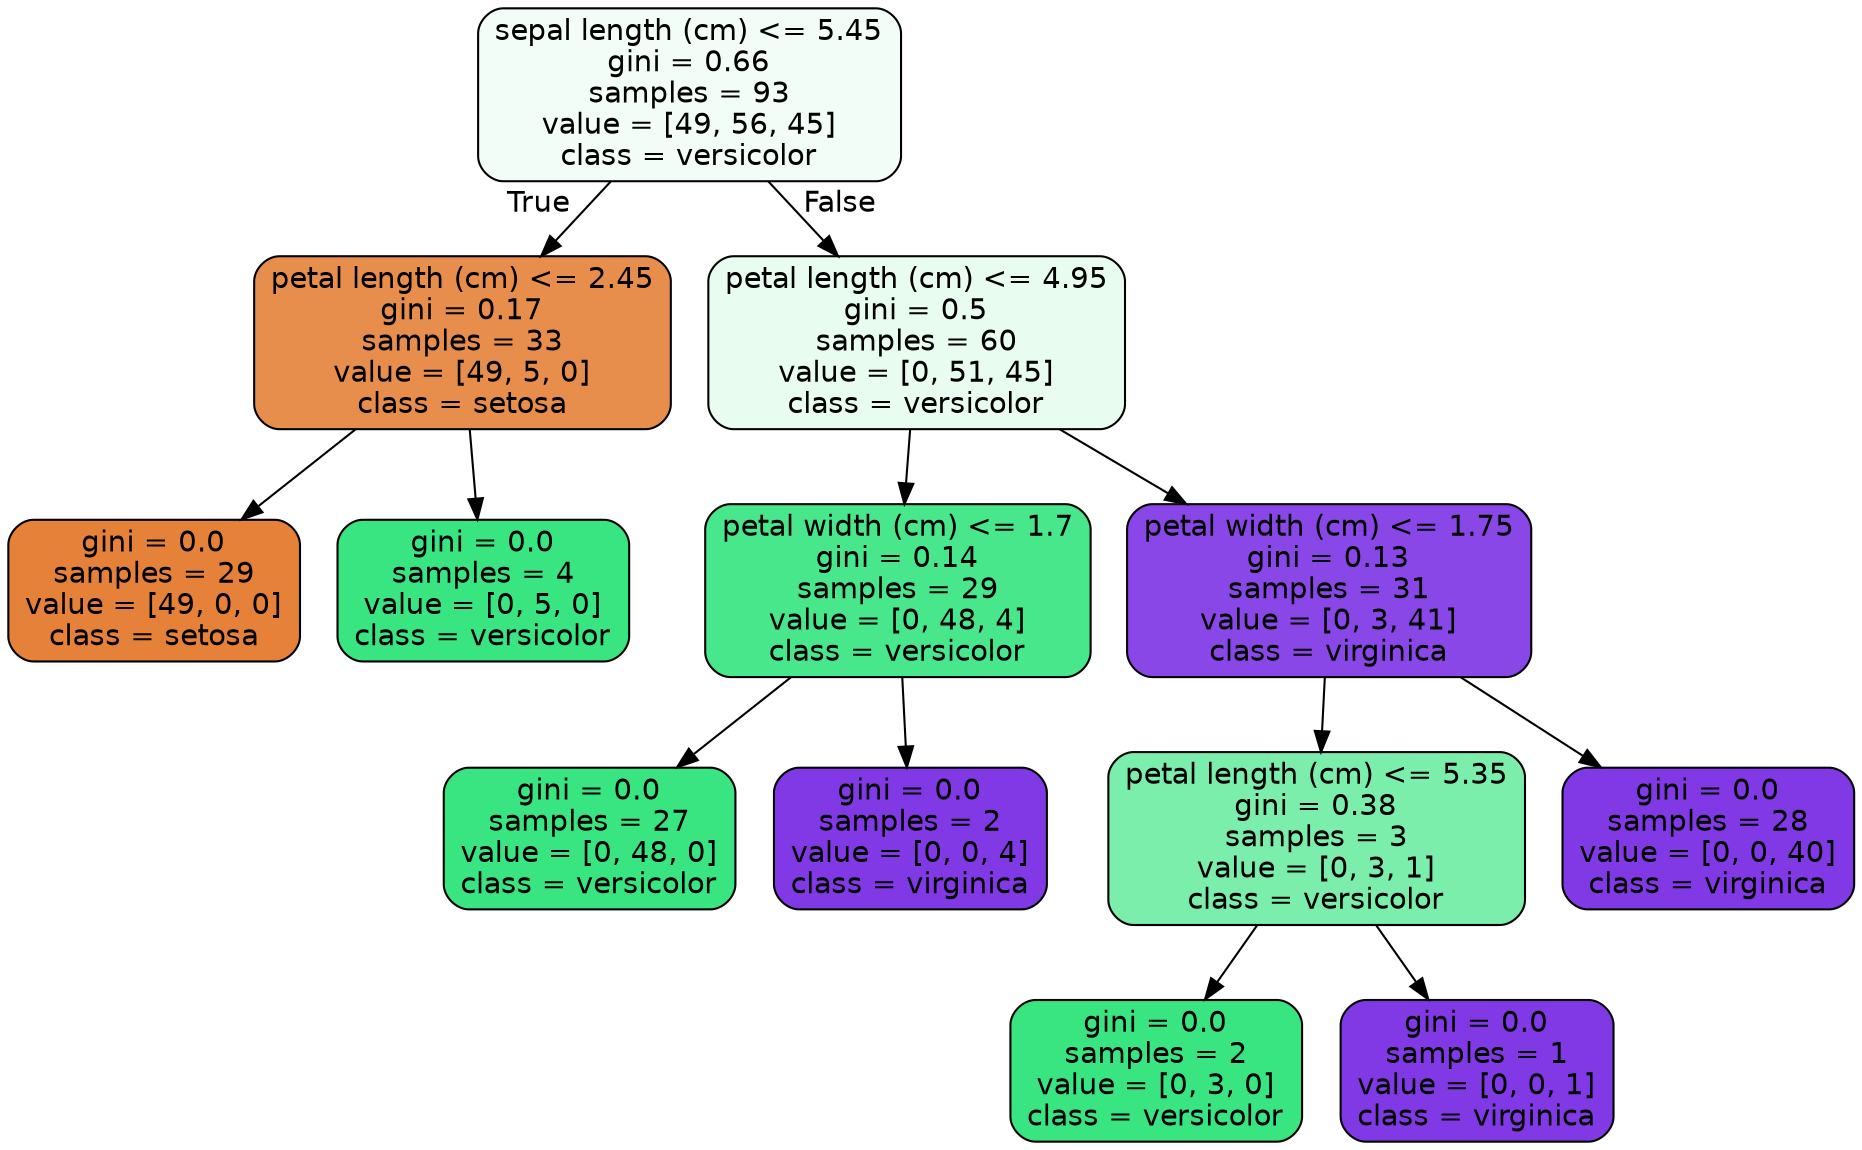 digraph Tree {
node [shape=box, style="filled, rounded", color="black", fontname=helvetica] ;
edge [fontname=helvetica] ;
0 [label="sepal length (cm) <= 5.45\ngini = 0.66\nsamples = 93\nvalue = [49, 56, 45]\nclass = versicolor", fillcolor="#f1fdf6"] ;
1 [label="petal length (cm) <= 2.45\ngini = 0.17\nsamples = 33\nvalue = [49, 5, 0]\nclass = setosa", fillcolor="#e88e4d"] ;
0 -> 1 [labeldistance=2.5, labelangle=45, headlabel="True"] ;
2 [label="gini = 0.0\nsamples = 29\nvalue = [49, 0, 0]\nclass = setosa", fillcolor="#e58139"] ;
1 -> 2 ;
3 [label="gini = 0.0\nsamples = 4\nvalue = [0, 5, 0]\nclass = versicolor", fillcolor="#39e581"] ;
1 -> 3 ;
4 [label="petal length (cm) <= 4.95\ngini = 0.5\nsamples = 60\nvalue = [0, 51, 45]\nclass = versicolor", fillcolor="#e8fcf0"] ;
0 -> 4 [labeldistance=2.5, labelangle=-45, headlabel="False"] ;
5 [label="petal width (cm) <= 1.7\ngini = 0.14\nsamples = 29\nvalue = [0, 48, 4]\nclass = versicolor", fillcolor="#49e78c"] ;
4 -> 5 ;
6 [label="gini = 0.0\nsamples = 27\nvalue = [0, 48, 0]\nclass = versicolor", fillcolor="#39e581"] ;
5 -> 6 ;
7 [label="gini = 0.0\nsamples = 2\nvalue = [0, 0, 4]\nclass = virginica", fillcolor="#8139e5"] ;
5 -> 7 ;
8 [label="petal width (cm) <= 1.75\ngini = 0.13\nsamples = 31\nvalue = [0, 3, 41]\nclass = virginica", fillcolor="#8a47e7"] ;
4 -> 8 ;
9 [label="petal length (cm) <= 5.35\ngini = 0.38\nsamples = 3\nvalue = [0, 3, 1]\nclass = versicolor", fillcolor="#7beeab"] ;
8 -> 9 ;
10 [label="gini = 0.0\nsamples = 2\nvalue = [0, 3, 0]\nclass = versicolor", fillcolor="#39e581"] ;
9 -> 10 ;
11 [label="gini = 0.0\nsamples = 1\nvalue = [0, 0, 1]\nclass = virginica", fillcolor="#8139e5"] ;
9 -> 11 ;
12 [label="gini = 0.0\nsamples = 28\nvalue = [0, 0, 40]\nclass = virginica", fillcolor="#8139e5"] ;
8 -> 12 ;
}